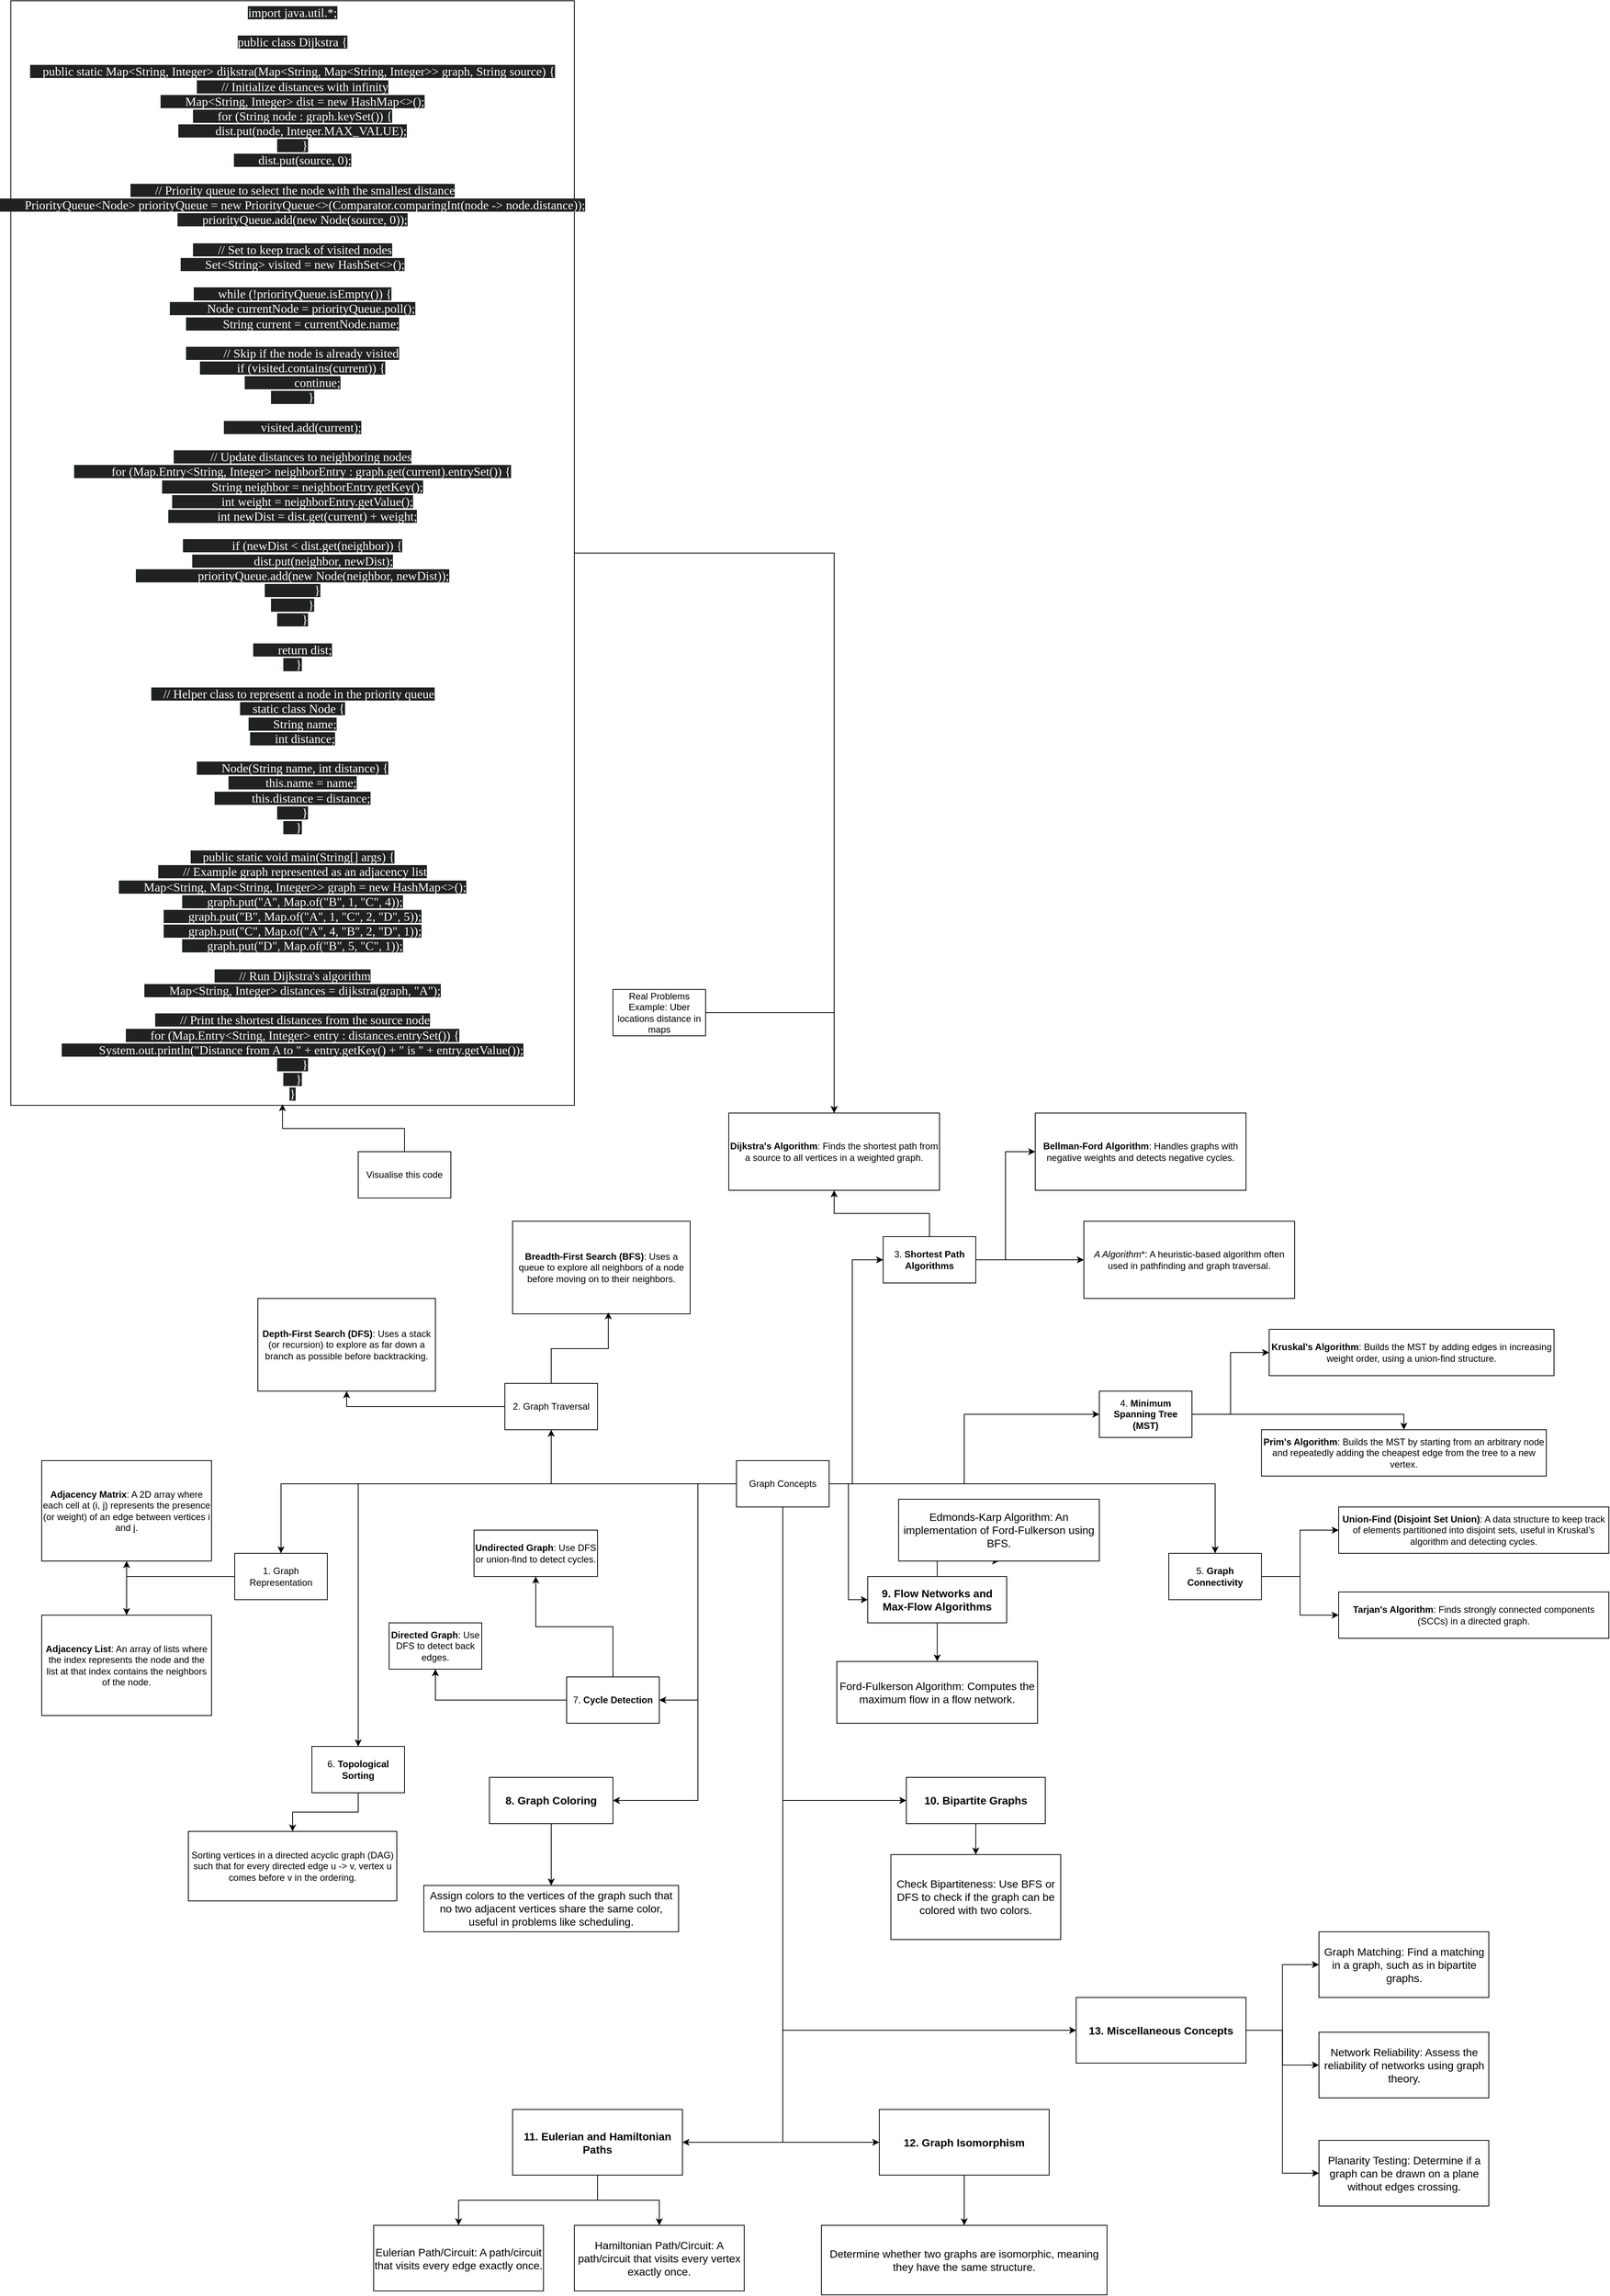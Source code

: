 <mxfile version="24.7.6">
  <diagram name="Page-1" id="0YoQ7BNPho5sO-UluRg9">
    <mxGraphModel dx="2254" dy="3086" grid="1" gridSize="10" guides="1" tooltips="1" connect="1" arrows="1" fold="1" page="1" pageScale="1" pageWidth="827" pageHeight="1169" math="0" shadow="0">
      <root>
        <mxCell id="0" />
        <mxCell id="1" parent="0" />
        <mxCell id="m7aj5oLY5AbvG_hLqnwf-63" style="edgeStyle=orthogonalEdgeStyle;rounded=0;orthogonalLoop=1;jettySize=auto;html=1;entryX=0.5;entryY=0;entryDx=0;entryDy=0;" edge="1" parent="1" source="m7aj5oLY5AbvG_hLqnwf-1" target="m7aj5oLY5AbvG_hLqnwf-2">
          <mxGeometry relative="1" as="geometry" />
        </mxCell>
        <mxCell id="m7aj5oLY5AbvG_hLqnwf-64" style="edgeStyle=orthogonalEdgeStyle;rounded=0;orthogonalLoop=1;jettySize=auto;html=1;entryX=0.5;entryY=1;entryDx=0;entryDy=0;" edge="1" parent="1" source="m7aj5oLY5AbvG_hLqnwf-1" target="m7aj5oLY5AbvG_hLqnwf-3">
          <mxGeometry relative="1" as="geometry" />
        </mxCell>
        <mxCell id="m7aj5oLY5AbvG_hLqnwf-66" style="edgeStyle=orthogonalEdgeStyle;rounded=0;orthogonalLoop=1;jettySize=auto;html=1;entryX=0;entryY=0.5;entryDx=0;entryDy=0;" edge="1" parent="1" source="m7aj5oLY5AbvG_hLqnwf-1" target="m7aj5oLY5AbvG_hLqnwf-4">
          <mxGeometry relative="1" as="geometry">
            <Array as="points">
              <mxPoint x="590" y="150" />
              <mxPoint x="590" y="-140" />
            </Array>
          </mxGeometry>
        </mxCell>
        <mxCell id="m7aj5oLY5AbvG_hLqnwf-67" style="edgeStyle=orthogonalEdgeStyle;rounded=0;orthogonalLoop=1;jettySize=auto;html=1;entryX=0;entryY=0.5;entryDx=0;entryDy=0;" edge="1" parent="1" source="m7aj5oLY5AbvG_hLqnwf-1" target="m7aj5oLY5AbvG_hLqnwf-5">
          <mxGeometry relative="1" as="geometry" />
        </mxCell>
        <mxCell id="m7aj5oLY5AbvG_hLqnwf-68" style="edgeStyle=orthogonalEdgeStyle;rounded=0;orthogonalLoop=1;jettySize=auto;html=1;entryX=0;entryY=0.5;entryDx=0;entryDy=0;" edge="1" parent="1" source="m7aj5oLY5AbvG_hLqnwf-1" target="m7aj5oLY5AbvG_hLqnwf-10">
          <mxGeometry relative="1" as="geometry" />
        </mxCell>
        <mxCell id="m7aj5oLY5AbvG_hLqnwf-69" style="edgeStyle=orthogonalEdgeStyle;rounded=0;orthogonalLoop=1;jettySize=auto;html=1;entryX=0.5;entryY=0;entryDx=0;entryDy=0;" edge="1" parent="1" source="m7aj5oLY5AbvG_hLqnwf-1" target="m7aj5oLY5AbvG_hLqnwf-6">
          <mxGeometry relative="1" as="geometry" />
        </mxCell>
        <mxCell id="m7aj5oLY5AbvG_hLqnwf-70" style="edgeStyle=orthogonalEdgeStyle;rounded=0;orthogonalLoop=1;jettySize=auto;html=1;" edge="1" parent="1" source="m7aj5oLY5AbvG_hLqnwf-1" target="m7aj5oLY5AbvG_hLqnwf-7">
          <mxGeometry relative="1" as="geometry" />
        </mxCell>
        <mxCell id="m7aj5oLY5AbvG_hLqnwf-71" style="edgeStyle=orthogonalEdgeStyle;rounded=0;orthogonalLoop=1;jettySize=auto;html=1;entryX=1;entryY=0.5;entryDx=0;entryDy=0;" edge="1" parent="1" source="m7aj5oLY5AbvG_hLqnwf-1" target="m7aj5oLY5AbvG_hLqnwf-8">
          <mxGeometry relative="1" as="geometry" />
        </mxCell>
        <mxCell id="m7aj5oLY5AbvG_hLqnwf-72" style="edgeStyle=orthogonalEdgeStyle;rounded=0;orthogonalLoop=1;jettySize=auto;html=1;entryX=1;entryY=0.5;entryDx=0;entryDy=0;" edge="1" parent="1" source="m7aj5oLY5AbvG_hLqnwf-1" target="m7aj5oLY5AbvG_hLqnwf-9">
          <mxGeometry relative="1" as="geometry">
            <Array as="points">
              <mxPoint x="390" y="150" />
              <mxPoint x="390" y="560" />
            </Array>
          </mxGeometry>
        </mxCell>
        <mxCell id="m7aj5oLY5AbvG_hLqnwf-73" style="edgeStyle=orthogonalEdgeStyle;rounded=0;orthogonalLoop=1;jettySize=auto;html=1;entryX=0;entryY=0.5;entryDx=0;entryDy=0;" edge="1" parent="1" source="m7aj5oLY5AbvG_hLqnwf-1" target="m7aj5oLY5AbvG_hLqnwf-11">
          <mxGeometry relative="1" as="geometry">
            <Array as="points">
              <mxPoint x="500" y="560" />
            </Array>
          </mxGeometry>
        </mxCell>
        <mxCell id="m7aj5oLY5AbvG_hLqnwf-74" style="edgeStyle=orthogonalEdgeStyle;rounded=0;orthogonalLoop=1;jettySize=auto;html=1;entryX=1;entryY=0.5;entryDx=0;entryDy=0;" edge="1" parent="1" source="m7aj5oLY5AbvG_hLqnwf-1" target="m7aj5oLY5AbvG_hLqnwf-12">
          <mxGeometry relative="1" as="geometry">
            <Array as="points">
              <mxPoint x="500" y="1002" />
            </Array>
          </mxGeometry>
        </mxCell>
        <mxCell id="m7aj5oLY5AbvG_hLqnwf-75" style="edgeStyle=orthogonalEdgeStyle;rounded=0;orthogonalLoop=1;jettySize=auto;html=1;entryX=0;entryY=0.5;entryDx=0;entryDy=0;" edge="1" parent="1" source="m7aj5oLY5AbvG_hLqnwf-1" target="m7aj5oLY5AbvG_hLqnwf-13">
          <mxGeometry relative="1" as="geometry">
            <Array as="points">
              <mxPoint x="500" y="1003" />
            </Array>
          </mxGeometry>
        </mxCell>
        <mxCell id="m7aj5oLY5AbvG_hLqnwf-76" style="edgeStyle=orthogonalEdgeStyle;rounded=0;orthogonalLoop=1;jettySize=auto;html=1;entryX=0;entryY=0.5;entryDx=0;entryDy=0;" edge="1" parent="1" source="m7aj5oLY5AbvG_hLqnwf-1" target="m7aj5oLY5AbvG_hLqnwf-14">
          <mxGeometry relative="1" as="geometry">
            <Array as="points">
              <mxPoint x="500" y="858" />
            </Array>
          </mxGeometry>
        </mxCell>
        <mxCell id="m7aj5oLY5AbvG_hLqnwf-1" value="Graph Concepts" style="rounded=0;whiteSpace=wrap;html=1;" vertex="1" parent="1">
          <mxGeometry x="440" y="120" width="120" height="60" as="geometry" />
        </mxCell>
        <mxCell id="m7aj5oLY5AbvG_hLqnwf-17" style="edgeStyle=orthogonalEdgeStyle;rounded=0;orthogonalLoop=1;jettySize=auto;html=1;entryX=0.5;entryY=1;entryDx=0;entryDy=0;" edge="1" parent="1" source="m7aj5oLY5AbvG_hLqnwf-2" target="m7aj5oLY5AbvG_hLqnwf-15">
          <mxGeometry relative="1" as="geometry" />
        </mxCell>
        <mxCell id="m7aj5oLY5AbvG_hLqnwf-18" style="edgeStyle=orthogonalEdgeStyle;rounded=0;orthogonalLoop=1;jettySize=auto;html=1;" edge="1" parent="1" source="m7aj5oLY5AbvG_hLqnwf-2" target="m7aj5oLY5AbvG_hLqnwf-16">
          <mxGeometry relative="1" as="geometry" />
        </mxCell>
        <mxCell id="m7aj5oLY5AbvG_hLqnwf-2" value="1. Graph Representation" style="rounded=0;whiteSpace=wrap;html=1;" vertex="1" parent="1">
          <mxGeometry x="-210" y="240" width="120" height="60" as="geometry" />
        </mxCell>
        <mxCell id="m7aj5oLY5AbvG_hLqnwf-21" style="edgeStyle=orthogonalEdgeStyle;rounded=0;orthogonalLoop=1;jettySize=auto;html=1;entryX=0.5;entryY=1;entryDx=0;entryDy=0;" edge="1" parent="1" source="m7aj5oLY5AbvG_hLqnwf-3" target="m7aj5oLY5AbvG_hLqnwf-19">
          <mxGeometry relative="1" as="geometry" />
        </mxCell>
        <mxCell id="m7aj5oLY5AbvG_hLqnwf-3" value="2. Graph Traversal" style="rounded=0;whiteSpace=wrap;html=1;" vertex="1" parent="1">
          <mxGeometry x="140" y="20" width="120" height="60" as="geometry" />
        </mxCell>
        <mxCell id="m7aj5oLY5AbvG_hLqnwf-26" style="edgeStyle=orthogonalEdgeStyle;rounded=0;orthogonalLoop=1;jettySize=auto;html=1;entryX=0.5;entryY=1;entryDx=0;entryDy=0;" edge="1" parent="1" source="m7aj5oLY5AbvG_hLqnwf-4" target="m7aj5oLY5AbvG_hLqnwf-23">
          <mxGeometry relative="1" as="geometry" />
        </mxCell>
        <mxCell id="m7aj5oLY5AbvG_hLqnwf-27" style="edgeStyle=orthogonalEdgeStyle;rounded=0;orthogonalLoop=1;jettySize=auto;html=1;entryX=0;entryY=0.5;entryDx=0;entryDy=0;" edge="1" parent="1" source="m7aj5oLY5AbvG_hLqnwf-4" target="m7aj5oLY5AbvG_hLqnwf-24">
          <mxGeometry relative="1" as="geometry" />
        </mxCell>
        <mxCell id="m7aj5oLY5AbvG_hLqnwf-28" style="edgeStyle=orthogonalEdgeStyle;rounded=0;orthogonalLoop=1;jettySize=auto;html=1;entryX=0;entryY=0.5;entryDx=0;entryDy=0;" edge="1" parent="1" source="m7aj5oLY5AbvG_hLqnwf-4" target="m7aj5oLY5AbvG_hLqnwf-25">
          <mxGeometry relative="1" as="geometry" />
        </mxCell>
        <mxCell id="m7aj5oLY5AbvG_hLqnwf-4" value="3. &lt;strong&gt;Shortest Path Algorithms&lt;/strong&gt;" style="rounded=0;whiteSpace=wrap;html=1;" vertex="1" parent="1">
          <mxGeometry x="630" y="-170" width="120" height="60" as="geometry" />
        </mxCell>
        <mxCell id="m7aj5oLY5AbvG_hLqnwf-31" style="edgeStyle=orthogonalEdgeStyle;rounded=0;orthogonalLoop=1;jettySize=auto;html=1;entryX=0;entryY=0.5;entryDx=0;entryDy=0;" edge="1" parent="1" source="m7aj5oLY5AbvG_hLqnwf-5" target="m7aj5oLY5AbvG_hLqnwf-29">
          <mxGeometry relative="1" as="geometry" />
        </mxCell>
        <mxCell id="m7aj5oLY5AbvG_hLqnwf-32" style="edgeStyle=orthogonalEdgeStyle;rounded=0;orthogonalLoop=1;jettySize=auto;html=1;entryX=0.5;entryY=0;entryDx=0;entryDy=0;" edge="1" parent="1" source="m7aj5oLY5AbvG_hLqnwf-5" target="m7aj5oLY5AbvG_hLqnwf-30">
          <mxGeometry relative="1" as="geometry" />
        </mxCell>
        <mxCell id="m7aj5oLY5AbvG_hLqnwf-5" value="4. &lt;strong&gt;Minimum Spanning Tree (MST)&lt;/strong&gt;" style="rounded=0;whiteSpace=wrap;html=1;" vertex="1" parent="1">
          <mxGeometry x="910" y="30" width="120" height="60" as="geometry" />
        </mxCell>
        <mxCell id="m7aj5oLY5AbvG_hLqnwf-35" style="edgeStyle=orthogonalEdgeStyle;rounded=0;orthogonalLoop=1;jettySize=auto;html=1;entryX=0;entryY=0.5;entryDx=0;entryDy=0;" edge="1" parent="1" source="m7aj5oLY5AbvG_hLqnwf-6" target="m7aj5oLY5AbvG_hLqnwf-33">
          <mxGeometry relative="1" as="geometry" />
        </mxCell>
        <mxCell id="m7aj5oLY5AbvG_hLqnwf-36" style="edgeStyle=orthogonalEdgeStyle;rounded=0;orthogonalLoop=1;jettySize=auto;html=1;" edge="1" parent="1" source="m7aj5oLY5AbvG_hLqnwf-6" target="m7aj5oLY5AbvG_hLqnwf-34">
          <mxGeometry relative="1" as="geometry" />
        </mxCell>
        <mxCell id="m7aj5oLY5AbvG_hLqnwf-6" value="5. &lt;strong&gt;Graph Connectivity&lt;/strong&gt;" style="rounded=0;whiteSpace=wrap;html=1;" vertex="1" parent="1">
          <mxGeometry x="1000" y="240" width="120" height="60" as="geometry" />
        </mxCell>
        <mxCell id="m7aj5oLY5AbvG_hLqnwf-38" style="edgeStyle=orthogonalEdgeStyle;rounded=0;orthogonalLoop=1;jettySize=auto;html=1;" edge="1" parent="1" source="m7aj5oLY5AbvG_hLqnwf-7" target="m7aj5oLY5AbvG_hLqnwf-37">
          <mxGeometry relative="1" as="geometry" />
        </mxCell>
        <mxCell id="m7aj5oLY5AbvG_hLqnwf-7" value="6. &lt;strong&gt;Topological Sorting&lt;/strong&gt;" style="rounded=0;whiteSpace=wrap;html=1;" vertex="1" parent="1">
          <mxGeometry x="-110" y="490" width="120" height="60" as="geometry" />
        </mxCell>
        <mxCell id="m7aj5oLY5AbvG_hLqnwf-41" style="edgeStyle=orthogonalEdgeStyle;rounded=0;orthogonalLoop=1;jettySize=auto;html=1;entryX=0.5;entryY=1;entryDx=0;entryDy=0;" edge="1" parent="1" source="m7aj5oLY5AbvG_hLqnwf-8" target="m7aj5oLY5AbvG_hLqnwf-39">
          <mxGeometry relative="1" as="geometry" />
        </mxCell>
        <mxCell id="m7aj5oLY5AbvG_hLqnwf-42" style="edgeStyle=orthogonalEdgeStyle;rounded=0;orthogonalLoop=1;jettySize=auto;html=1;entryX=0.5;entryY=1;entryDx=0;entryDy=0;" edge="1" parent="1" source="m7aj5oLY5AbvG_hLqnwf-8" target="m7aj5oLY5AbvG_hLqnwf-40">
          <mxGeometry relative="1" as="geometry" />
        </mxCell>
        <mxCell id="m7aj5oLY5AbvG_hLqnwf-8" value="7. &lt;strong&gt;Cycle Detection&lt;/strong&gt;" style="rounded=0;whiteSpace=wrap;html=1;" vertex="1" parent="1">
          <mxGeometry x="220" y="400" width="120" height="60" as="geometry" />
        </mxCell>
        <mxCell id="m7aj5oLY5AbvG_hLqnwf-44" style="edgeStyle=orthogonalEdgeStyle;rounded=0;orthogonalLoop=1;jettySize=auto;html=1;" edge="1" parent="1" source="m7aj5oLY5AbvG_hLqnwf-9" target="m7aj5oLY5AbvG_hLqnwf-43">
          <mxGeometry relative="1" as="geometry" />
        </mxCell>
        <mxCell id="m7aj5oLY5AbvG_hLqnwf-9" value="&lt;h3&gt;8. &lt;strong&gt;Graph Coloring&lt;/strong&gt;&lt;/h3&gt;" style="rounded=0;whiteSpace=wrap;html=1;" vertex="1" parent="1">
          <mxGeometry x="120" y="530" width="160" height="60" as="geometry" />
        </mxCell>
        <mxCell id="m7aj5oLY5AbvG_hLqnwf-47" style="edgeStyle=orthogonalEdgeStyle;rounded=0;orthogonalLoop=1;jettySize=auto;html=1;" edge="1" parent="1" source="m7aj5oLY5AbvG_hLqnwf-10" target="m7aj5oLY5AbvG_hLqnwf-46">
          <mxGeometry relative="1" as="geometry" />
        </mxCell>
        <mxCell id="m7aj5oLY5AbvG_hLqnwf-48" style="edgeStyle=orthogonalEdgeStyle;rounded=0;orthogonalLoop=1;jettySize=auto;html=1;" edge="1" parent="1" source="m7aj5oLY5AbvG_hLqnwf-10" target="m7aj5oLY5AbvG_hLqnwf-45">
          <mxGeometry relative="1" as="geometry" />
        </mxCell>
        <mxCell id="m7aj5oLY5AbvG_hLqnwf-10" value="&lt;h3&gt;9. &lt;strong&gt;Flow Networks and Max-Flow Algorithms&lt;/strong&gt;&lt;br&gt;&lt;/h3&gt;" style="rounded=0;whiteSpace=wrap;html=1;" vertex="1" parent="1">
          <mxGeometry x="610" y="270" width="180" height="60" as="geometry" />
        </mxCell>
        <mxCell id="m7aj5oLY5AbvG_hLqnwf-50" style="edgeStyle=orthogonalEdgeStyle;rounded=0;orthogonalLoop=1;jettySize=auto;html=1;" edge="1" parent="1" source="m7aj5oLY5AbvG_hLqnwf-11" target="m7aj5oLY5AbvG_hLqnwf-49">
          <mxGeometry relative="1" as="geometry" />
        </mxCell>
        <mxCell id="m7aj5oLY5AbvG_hLqnwf-11" value="&lt;h3&gt;10. &lt;strong&gt;Bipartite Graphs&lt;/strong&gt;&lt;br&gt;&lt;/h3&gt;" style="rounded=0;whiteSpace=wrap;html=1;" vertex="1" parent="1">
          <mxGeometry x="660" y="530" width="180" height="60" as="geometry" />
        </mxCell>
        <mxCell id="m7aj5oLY5AbvG_hLqnwf-53" style="edgeStyle=orthogonalEdgeStyle;rounded=0;orthogonalLoop=1;jettySize=auto;html=1;entryX=0.5;entryY=0;entryDx=0;entryDy=0;" edge="1" parent="1" source="m7aj5oLY5AbvG_hLqnwf-12" target="m7aj5oLY5AbvG_hLqnwf-51">
          <mxGeometry relative="1" as="geometry" />
        </mxCell>
        <mxCell id="m7aj5oLY5AbvG_hLqnwf-54" style="edgeStyle=orthogonalEdgeStyle;rounded=0;orthogonalLoop=1;jettySize=auto;html=1;" edge="1" parent="1" source="m7aj5oLY5AbvG_hLqnwf-12" target="m7aj5oLY5AbvG_hLqnwf-52">
          <mxGeometry relative="1" as="geometry" />
        </mxCell>
        <mxCell id="m7aj5oLY5AbvG_hLqnwf-12" value="&lt;h3&gt;11. &lt;strong&gt;Eulerian and Hamiltonian Paths&lt;/strong&gt;&lt;/h3&gt;" style="rounded=0;whiteSpace=wrap;html=1;" vertex="1" parent="1">
          <mxGeometry x="150" y="960" width="220" height="85" as="geometry" />
        </mxCell>
        <mxCell id="m7aj5oLY5AbvG_hLqnwf-56" style="edgeStyle=orthogonalEdgeStyle;rounded=0;orthogonalLoop=1;jettySize=auto;html=1;entryX=0.5;entryY=0;entryDx=0;entryDy=0;" edge="1" parent="1" source="m7aj5oLY5AbvG_hLqnwf-13" target="m7aj5oLY5AbvG_hLqnwf-55">
          <mxGeometry relative="1" as="geometry" />
        </mxCell>
        <mxCell id="m7aj5oLY5AbvG_hLqnwf-13" value="&lt;h3&gt;12. &lt;strong&gt;Graph Isomorphism&lt;/strong&gt;&lt;br&gt;&lt;/h3&gt;" style="rounded=0;whiteSpace=wrap;html=1;" vertex="1" parent="1">
          <mxGeometry x="625" y="960" width="220" height="85" as="geometry" />
        </mxCell>
        <mxCell id="m7aj5oLY5AbvG_hLqnwf-60" style="edgeStyle=orthogonalEdgeStyle;rounded=0;orthogonalLoop=1;jettySize=auto;html=1;entryX=0;entryY=0.5;entryDx=0;entryDy=0;" edge="1" parent="1" source="m7aj5oLY5AbvG_hLqnwf-14" target="m7aj5oLY5AbvG_hLqnwf-57">
          <mxGeometry relative="1" as="geometry" />
        </mxCell>
        <mxCell id="m7aj5oLY5AbvG_hLqnwf-61" style="edgeStyle=orthogonalEdgeStyle;rounded=0;orthogonalLoop=1;jettySize=auto;html=1;entryX=0;entryY=0.5;entryDx=0;entryDy=0;" edge="1" parent="1" source="m7aj5oLY5AbvG_hLqnwf-14" target="m7aj5oLY5AbvG_hLqnwf-58">
          <mxGeometry relative="1" as="geometry" />
        </mxCell>
        <mxCell id="m7aj5oLY5AbvG_hLqnwf-62" style="edgeStyle=orthogonalEdgeStyle;rounded=0;orthogonalLoop=1;jettySize=auto;html=1;entryX=0;entryY=0.5;entryDx=0;entryDy=0;" edge="1" parent="1" source="m7aj5oLY5AbvG_hLqnwf-14" target="m7aj5oLY5AbvG_hLqnwf-59">
          <mxGeometry relative="1" as="geometry" />
        </mxCell>
        <mxCell id="m7aj5oLY5AbvG_hLqnwf-14" value="&lt;h3&gt;13. &lt;strong&gt;Miscellaneous Concepts&lt;/strong&gt;&lt;br&gt;&lt;/h3&gt;" style="rounded=0;whiteSpace=wrap;html=1;" vertex="1" parent="1">
          <mxGeometry x="880" y="815" width="220" height="85" as="geometry" />
        </mxCell>
        <mxCell id="m7aj5oLY5AbvG_hLqnwf-15" value="&lt;strong&gt;Adjacency Matrix&lt;/strong&gt;: A 2D array where each cell at (i, j) represents the presence (or weight) of an edge between vertices i and j." style="rounded=0;whiteSpace=wrap;html=1;" vertex="1" parent="1">
          <mxGeometry x="-460" y="120" width="220" height="130" as="geometry" />
        </mxCell>
        <mxCell id="m7aj5oLY5AbvG_hLqnwf-16" value="&lt;strong&gt;Adjacency List&lt;/strong&gt;: An array of lists where the index represents the node and the list at that index contains the neighbors of the node." style="rounded=0;whiteSpace=wrap;html=1;" vertex="1" parent="1">
          <mxGeometry x="-460" y="320" width="220" height="130" as="geometry" />
        </mxCell>
        <mxCell id="m7aj5oLY5AbvG_hLqnwf-19" value="&lt;strong&gt;Depth-First Search (DFS)&lt;/strong&gt;: Uses a stack (or recursion) to explore as far down a branch as possible before backtracking." style="rounded=0;whiteSpace=wrap;html=1;" vertex="1" parent="1">
          <mxGeometry x="-180" y="-90" width="230" height="120" as="geometry" />
        </mxCell>
        <mxCell id="m7aj5oLY5AbvG_hLqnwf-20" value="&lt;strong&gt;Breadth-First Search (BFS)&lt;/strong&gt;: Uses a queue to explore all neighbors of a node before moving on to their neighbors." style="rounded=0;whiteSpace=wrap;html=1;" vertex="1" parent="1">
          <mxGeometry x="150" y="-190" width="230" height="120" as="geometry" />
        </mxCell>
        <mxCell id="m7aj5oLY5AbvG_hLqnwf-22" style="edgeStyle=orthogonalEdgeStyle;rounded=0;orthogonalLoop=1;jettySize=auto;html=1;entryX=0.539;entryY=0.983;entryDx=0;entryDy=0;entryPerimeter=0;" edge="1" parent="1" source="m7aj5oLY5AbvG_hLqnwf-3" target="m7aj5oLY5AbvG_hLqnwf-20">
          <mxGeometry relative="1" as="geometry" />
        </mxCell>
        <mxCell id="m7aj5oLY5AbvG_hLqnwf-23" value="&lt;strong&gt;Dijkstra&#39;s Algorithm&lt;/strong&gt;: Finds the shortest path from a source to all vertices in a weighted graph." style="rounded=0;whiteSpace=wrap;html=1;" vertex="1" parent="1">
          <mxGeometry x="430" y="-330" width="273" height="100" as="geometry" />
        </mxCell>
        <mxCell id="m7aj5oLY5AbvG_hLqnwf-24" value="&lt;strong&gt;Bellman-Ford Algorithm&lt;/strong&gt;: Handles graphs with negative weights and detects negative cycles." style="rounded=0;whiteSpace=wrap;html=1;" vertex="1" parent="1">
          <mxGeometry x="827" y="-330" width="273" height="100" as="geometry" />
        </mxCell>
        <mxCell id="m7aj5oLY5AbvG_hLqnwf-25" value="&lt;em&gt;&lt;em&gt;A&lt;/em&gt; Algorithm&lt;/em&gt;*: A heuristic-based algorithm often used in pathfinding and graph traversal." style="rounded=0;whiteSpace=wrap;html=1;" vertex="1" parent="1">
          <mxGeometry x="890" y="-190" width="273" height="100" as="geometry" />
        </mxCell>
        <mxCell id="m7aj5oLY5AbvG_hLqnwf-29" value="&lt;strong&gt;Kruskal&#39;s Algorithm&lt;/strong&gt;: Builds the MST by adding edges in increasing weight order, using a union-find structure." style="rounded=0;whiteSpace=wrap;html=1;" vertex="1" parent="1">
          <mxGeometry x="1130" y="-50" width="369" height="60" as="geometry" />
        </mxCell>
        <mxCell id="m7aj5oLY5AbvG_hLqnwf-30" value="&lt;strong&gt;Prim&#39;s Algorithm&lt;/strong&gt;: Builds the MST by starting from an arbitrary node and repeatedly adding the cheapest edge from the tree to a new vertex." style="rounded=0;whiteSpace=wrap;html=1;" vertex="1" parent="1">
          <mxGeometry x="1120" y="80" width="369" height="60" as="geometry" />
        </mxCell>
        <mxCell id="m7aj5oLY5AbvG_hLqnwf-33" value="&lt;strong&gt;Union-Find (Disjoint Set Union)&lt;/strong&gt;: A data structure to keep track of elements partitioned into disjoint sets, useful in Kruskal’s algorithm and detecting cycles." style="rounded=0;whiteSpace=wrap;html=1;" vertex="1" parent="1">
          <mxGeometry x="1220" y="180" width="350" height="60" as="geometry" />
        </mxCell>
        <mxCell id="m7aj5oLY5AbvG_hLqnwf-34" value="&lt;strong&gt;Tarjan&#39;s Algorithm&lt;/strong&gt;: Finds strongly connected components (SCCs) in a directed graph." style="rounded=0;whiteSpace=wrap;html=1;" vertex="1" parent="1">
          <mxGeometry x="1220" y="290" width="350" height="60" as="geometry" />
        </mxCell>
        <mxCell id="m7aj5oLY5AbvG_hLqnwf-37" value="Sorting vertices in a directed acyclic graph (DAG) such that for every directed edge u -&amp;gt; v, vertex u comes before v in the ordering." style="rounded=0;whiteSpace=wrap;html=1;" vertex="1" parent="1">
          <mxGeometry x="-270" y="600" width="270" height="90" as="geometry" />
        </mxCell>
        <mxCell id="m7aj5oLY5AbvG_hLqnwf-39" value="&lt;strong&gt;Directed Graph&lt;/strong&gt;: Use DFS to detect back edges." style="rounded=0;whiteSpace=wrap;html=1;" vertex="1" parent="1">
          <mxGeometry x="-10" y="330" width="120" height="60" as="geometry" />
        </mxCell>
        <mxCell id="m7aj5oLY5AbvG_hLqnwf-40" value="&lt;strong&gt;Undirected Graph&lt;/strong&gt;: Use DFS or union-find to detect cycles." style="rounded=0;whiteSpace=wrap;html=1;" vertex="1" parent="1">
          <mxGeometry x="100" y="210" width="160" height="60" as="geometry" />
        </mxCell>
        <mxCell id="m7aj5oLY5AbvG_hLqnwf-43" value="&lt;h3&gt;&lt;span style=&quot;font-weight: normal;&quot;&gt;Assign colors to the vertices of the graph such that no two adjacent vertices share the same color, useful in problems like scheduling.&lt;/span&gt;&lt;br&gt;&lt;/h3&gt;" style="rounded=0;whiteSpace=wrap;html=1;" vertex="1" parent="1">
          <mxGeometry x="35" y="670" width="330" height="60" as="geometry" />
        </mxCell>
        <mxCell id="m7aj5oLY5AbvG_hLqnwf-45" value="&lt;h3&gt;&lt;span style=&quot;font-weight: normal;&quot;&gt;Ford-Fulkerson Algorithm: Computes the maximum flow in a flow network.&lt;/span&gt;&lt;br&gt;&lt;/h3&gt;" style="rounded=0;whiteSpace=wrap;html=1;" vertex="1" parent="1">
          <mxGeometry x="570" y="380" width="260" height="80" as="geometry" />
        </mxCell>
        <mxCell id="m7aj5oLY5AbvG_hLqnwf-46" value="&lt;h3&gt;&lt;span style=&quot;font-weight: normal;&quot;&gt;Edmonds-Karp Algorithm: An implementation of Ford-Fulkerson using BFS.&lt;/span&gt;&lt;br&gt;&lt;/h3&gt;" style="rounded=0;whiteSpace=wrap;html=1;" vertex="1" parent="1">
          <mxGeometry x="650" y="170" width="260" height="80" as="geometry" />
        </mxCell>
        <mxCell id="m7aj5oLY5AbvG_hLqnwf-49" value="&lt;h3&gt;&lt;span style=&quot;font-weight: normal;&quot;&gt;Check Bipartiteness: Use BFS or DFS to check if the graph can be colored with two colors.&lt;/span&gt;&lt;br&gt;&lt;/h3&gt;" style="rounded=0;whiteSpace=wrap;html=1;" vertex="1" parent="1">
          <mxGeometry x="640" y="630" width="220" height="110" as="geometry" />
        </mxCell>
        <mxCell id="m7aj5oLY5AbvG_hLqnwf-51" value="&lt;h3&gt;&lt;span style=&quot;font-weight: normal;&quot;&gt;Eulerian Path/Circuit: A path/circuit that visits every edge exactly once.&lt;/span&gt;&lt;br&gt;&lt;/h3&gt;" style="rounded=0;whiteSpace=wrap;html=1;" vertex="1" parent="1">
          <mxGeometry x="-30" y="1110" width="220" height="85" as="geometry" />
        </mxCell>
        <mxCell id="m7aj5oLY5AbvG_hLqnwf-52" value="&lt;h3&gt;&lt;span style=&quot;font-weight: normal;&quot;&gt;Hamiltonian Path/Circuit: A path/circuit that visits every vertex exactly once.&lt;/span&gt;&lt;br&gt;&lt;/h3&gt;" style="rounded=0;whiteSpace=wrap;html=1;" vertex="1" parent="1">
          <mxGeometry x="230" y="1110" width="220" height="85" as="geometry" />
        </mxCell>
        <mxCell id="m7aj5oLY5AbvG_hLqnwf-55" value="&lt;h3&gt;&lt;span style=&quot;font-weight: normal;&quot;&gt;Determine whether two graphs are isomorphic, meaning they have the same structure.&lt;/span&gt;&lt;br&gt;&lt;/h3&gt;" style="rounded=0;whiteSpace=wrap;html=1;" vertex="1" parent="1">
          <mxGeometry x="550" y="1110" width="370" height="90" as="geometry" />
        </mxCell>
        <mxCell id="m7aj5oLY5AbvG_hLqnwf-57" value="&lt;h3&gt;&lt;span style=&quot;font-weight: normal;&quot;&gt;Graph Matching: Find a matching in a graph, such as in bipartite graphs.&lt;/span&gt;&lt;br&gt;&lt;/h3&gt;" style="rounded=0;whiteSpace=wrap;html=1;" vertex="1" parent="1">
          <mxGeometry x="1194.5" y="730" width="220" height="85" as="geometry" />
        </mxCell>
        <mxCell id="m7aj5oLY5AbvG_hLqnwf-58" value="&lt;h3&gt;&lt;span style=&quot;font-weight: normal;&quot;&gt;Network Reliability: Assess the reliability of networks using graph theory.&lt;/span&gt;&lt;br&gt;&lt;/h3&gt;" style="rounded=0;whiteSpace=wrap;html=1;" vertex="1" parent="1">
          <mxGeometry x="1194.5" y="860" width="220" height="85" as="geometry" />
        </mxCell>
        <mxCell id="m7aj5oLY5AbvG_hLqnwf-59" value="&lt;h3&gt;&lt;span style=&quot;font-weight: normal;&quot;&gt;Planarity Testing: Determine if a graph can be drawn on a plane without edges crossing.&lt;/span&gt;&lt;br&gt;&lt;/h3&gt;" style="rounded=0;whiteSpace=wrap;html=1;" vertex="1" parent="1">
          <mxGeometry x="1194.5" y="1000" width="220" height="85" as="geometry" />
        </mxCell>
        <mxCell id="m7aj5oLY5AbvG_hLqnwf-78" style="edgeStyle=orthogonalEdgeStyle;rounded=0;orthogonalLoop=1;jettySize=auto;html=1;entryX=0.5;entryY=0;entryDx=0;entryDy=0;" edge="1" parent="1" source="m7aj5oLY5AbvG_hLqnwf-77" target="m7aj5oLY5AbvG_hLqnwf-23">
          <mxGeometry relative="1" as="geometry" />
        </mxCell>
        <mxCell id="m7aj5oLY5AbvG_hLqnwf-77" value="&lt;span style=&quot;color: rgb(255, 255, 255); font-family: Times; font-size: 16px; text-align: start; white-space: pre; background-color: oklch(0.25 0.003 196.966);&quot;&gt;import java.util.*;&lt;br/&gt;&lt;br/&gt;public class Dijkstra {&lt;br/&gt;&lt;br/&gt;    public static Map&amp;lt;String, Integer&amp;gt; dijkstra(Map&amp;lt;String, Map&amp;lt;String, Integer&amp;gt;&amp;gt; graph, String source) {&lt;br/&gt;        // Initialize distances with infinity&lt;br/&gt;        Map&amp;lt;String, Integer&amp;gt; dist = new HashMap&amp;lt;&amp;gt;();&lt;br/&gt;        for (String node : graph.keySet()) {&lt;br/&gt;            dist.put(node, Integer.MAX_VALUE);&lt;br/&gt;        }&lt;br/&gt;        dist.put(source, 0);&lt;br/&gt;&lt;br/&gt;        // Priority queue to select the node with the smallest distance&lt;br/&gt;        PriorityQueue&amp;lt;Node&amp;gt; priorityQueue = new PriorityQueue&amp;lt;&amp;gt;(Comparator.comparingInt(node -&amp;gt; node.distance));&lt;br/&gt;        priorityQueue.add(new Node(source, 0));&lt;br/&gt;&lt;br/&gt;        // Set to keep track of visited nodes&lt;br/&gt;        Set&amp;lt;String&amp;gt; visited = new HashSet&amp;lt;&amp;gt;();&lt;br/&gt;&lt;br/&gt;        while (!priorityQueue.isEmpty()) {&lt;br/&gt;            Node currentNode = priorityQueue.poll();&lt;br/&gt;            String current = currentNode.name;&lt;br/&gt;&lt;br/&gt;            // Skip if the node is already visited&lt;br/&gt;            if (visited.contains(current)) {&lt;br/&gt;                continue;&lt;br/&gt;            }&lt;br/&gt;&lt;br/&gt;            visited.add(current);&lt;br/&gt;&lt;br/&gt;            // Update distances to neighboring nodes&lt;br/&gt;            for (Map.Entry&amp;lt;String, Integer&amp;gt; neighborEntry : graph.get(current).entrySet()) {&lt;br/&gt;                String neighbor = neighborEntry.getKey();&lt;br/&gt;                int weight = neighborEntry.getValue();&lt;br/&gt;                int newDist = dist.get(current) + weight;&lt;br/&gt;&lt;br/&gt;                if (newDist &amp;lt; dist.get(neighbor)) {&lt;br/&gt;                    dist.put(neighbor, newDist);&lt;br/&gt;                    priorityQueue.add(new Node(neighbor, newDist));&lt;br/&gt;                }&lt;br/&gt;            }&lt;br/&gt;        }&lt;br/&gt;&lt;br/&gt;        return dist;&lt;br/&gt;    }&lt;br/&gt;&lt;br/&gt;    // Helper class to represent a node in the priority queue&lt;br/&gt;    static class Node {&lt;br/&gt;        String name;&lt;br/&gt;        int distance;&lt;br/&gt;&lt;br/&gt;        Node(String name, int distance) {&lt;br/&gt;            this.name = name;&lt;br/&gt;            this.distance = distance;&lt;br/&gt;        }&lt;br/&gt;    }&lt;br/&gt;&lt;br/&gt;    public static void main(String[] args) {&lt;br/&gt;        // Example graph represented as an adjacency list&lt;br/&gt;        Map&amp;lt;String, Map&amp;lt;String, Integer&amp;gt;&amp;gt; graph = new HashMap&amp;lt;&amp;gt;();&lt;br/&gt;        graph.put(&quot;A&quot;, Map.of(&quot;B&quot;, 1, &quot;C&quot;, 4));&lt;br/&gt;        graph.put(&quot;B&quot;, Map.of(&quot;A&quot;, 1, &quot;C&quot;, 2, &quot;D&quot;, 5));&lt;br/&gt;        graph.put(&quot;C&quot;, Map.of(&quot;A&quot;, 4, &quot;B&quot;, 2, &quot;D&quot;, 1));&lt;br/&gt;        graph.put(&quot;D&quot;, Map.of(&quot;B&quot;, 5, &quot;C&quot;, 1));&lt;br/&gt;&lt;br/&gt;        // Run Dijkstra&#39;s algorithm&lt;br/&gt;        Map&amp;lt;String, Integer&amp;gt; distances = dijkstra(graph, &quot;A&quot;);&lt;br/&gt;&lt;br/&gt;        // Print the shortest distances from the source node&lt;br/&gt;        for (Map.Entry&amp;lt;String, Integer&amp;gt; entry : distances.entrySet()) {&lt;br/&gt;            System.out.println(&quot;Distance from A to &quot; + entry.getKey() + &quot; is &quot; + entry.getValue());&lt;br/&gt;        }&lt;br/&gt;    }&lt;br/&gt;}&lt;/span&gt;" style="rounded=0;whiteSpace=wrap;html=1;" vertex="1" parent="1">
          <mxGeometry x="-500" y="-1770" width="730" height="1430" as="geometry" />
        </mxCell>
        <mxCell id="m7aj5oLY5AbvG_hLqnwf-80" style="edgeStyle=orthogonalEdgeStyle;rounded=0;orthogonalLoop=1;jettySize=auto;html=1;entryX=0.5;entryY=0;entryDx=0;entryDy=0;" edge="1" parent="1" source="m7aj5oLY5AbvG_hLqnwf-79" target="m7aj5oLY5AbvG_hLqnwf-23">
          <mxGeometry relative="1" as="geometry" />
        </mxCell>
        <mxCell id="m7aj5oLY5AbvG_hLqnwf-79" value="Real Problems Example: Uber locations distance in maps" style="rounded=0;whiteSpace=wrap;html=1;" vertex="1" parent="1">
          <mxGeometry x="280" y="-490" width="120" height="60" as="geometry" />
        </mxCell>
        <mxCell id="m7aj5oLY5AbvG_hLqnwf-81" value="Visualise this code" style="rounded=0;whiteSpace=wrap;html=1;" vertex="1" parent="1">
          <mxGeometry x="-50" y="-280" width="120" height="60" as="geometry" />
        </mxCell>
        <mxCell id="m7aj5oLY5AbvG_hLqnwf-82" style="edgeStyle=orthogonalEdgeStyle;rounded=0;orthogonalLoop=1;jettySize=auto;html=1;entryX=0.482;entryY=0.999;entryDx=0;entryDy=0;entryPerimeter=0;" edge="1" parent="1" source="m7aj5oLY5AbvG_hLqnwf-81" target="m7aj5oLY5AbvG_hLqnwf-77">
          <mxGeometry relative="1" as="geometry" />
        </mxCell>
        <mxCell id="m7aj5oLY5AbvG_hLqnwf-83" style="edgeStyle=orthogonalEdgeStyle;rounded=0;orthogonalLoop=1;jettySize=auto;html=1;exitX=0.5;exitY=1;exitDx=0;exitDy=0;" edge="1" parent="1" source="m7aj5oLY5AbvG_hLqnwf-81" target="m7aj5oLY5AbvG_hLqnwf-81">
          <mxGeometry relative="1" as="geometry" />
        </mxCell>
      </root>
    </mxGraphModel>
  </diagram>
</mxfile>
